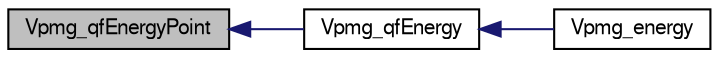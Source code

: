 digraph "Vpmg_qfEnergyPoint"
{
  edge [fontname="FreeSans",fontsize="10",labelfontname="FreeSans",labelfontsize="10"];
  node [fontname="FreeSans",fontsize="10",shape=record];
  rankdir="LR";
  Node1 [label="Vpmg_qfEnergyPoint",height=0.2,width=0.4,color="black", fillcolor="grey75", style="filled" fontcolor="black"];
  Node1 -> Node2 [dir="back",color="midnightblue",fontsize="10",style="solid",fontname="FreeSans"];
  Node2 [label="Vpmg_qfEnergy",height=0.2,width=0.4,color="black", fillcolor="white", style="filled",URL="$group___vpmg.html#gad1a07a9d24211983ddcbcbf67267fbfb",tooltip="Get the &quot;fixed charge&quot; contribution to the electrostatic energy."];
  Node2 -> Node3 [dir="back",color="midnightblue",fontsize="10",style="solid",fontname="FreeSans"];
  Node3 [label="Vpmg_energy",height=0.2,width=0.4,color="black", fillcolor="white", style="filled",URL="$group___vpmg.html#gad8cdc819e2c366c7b2da0afd20d9735b",tooltip="Get the total electrostatic energy."];
}
